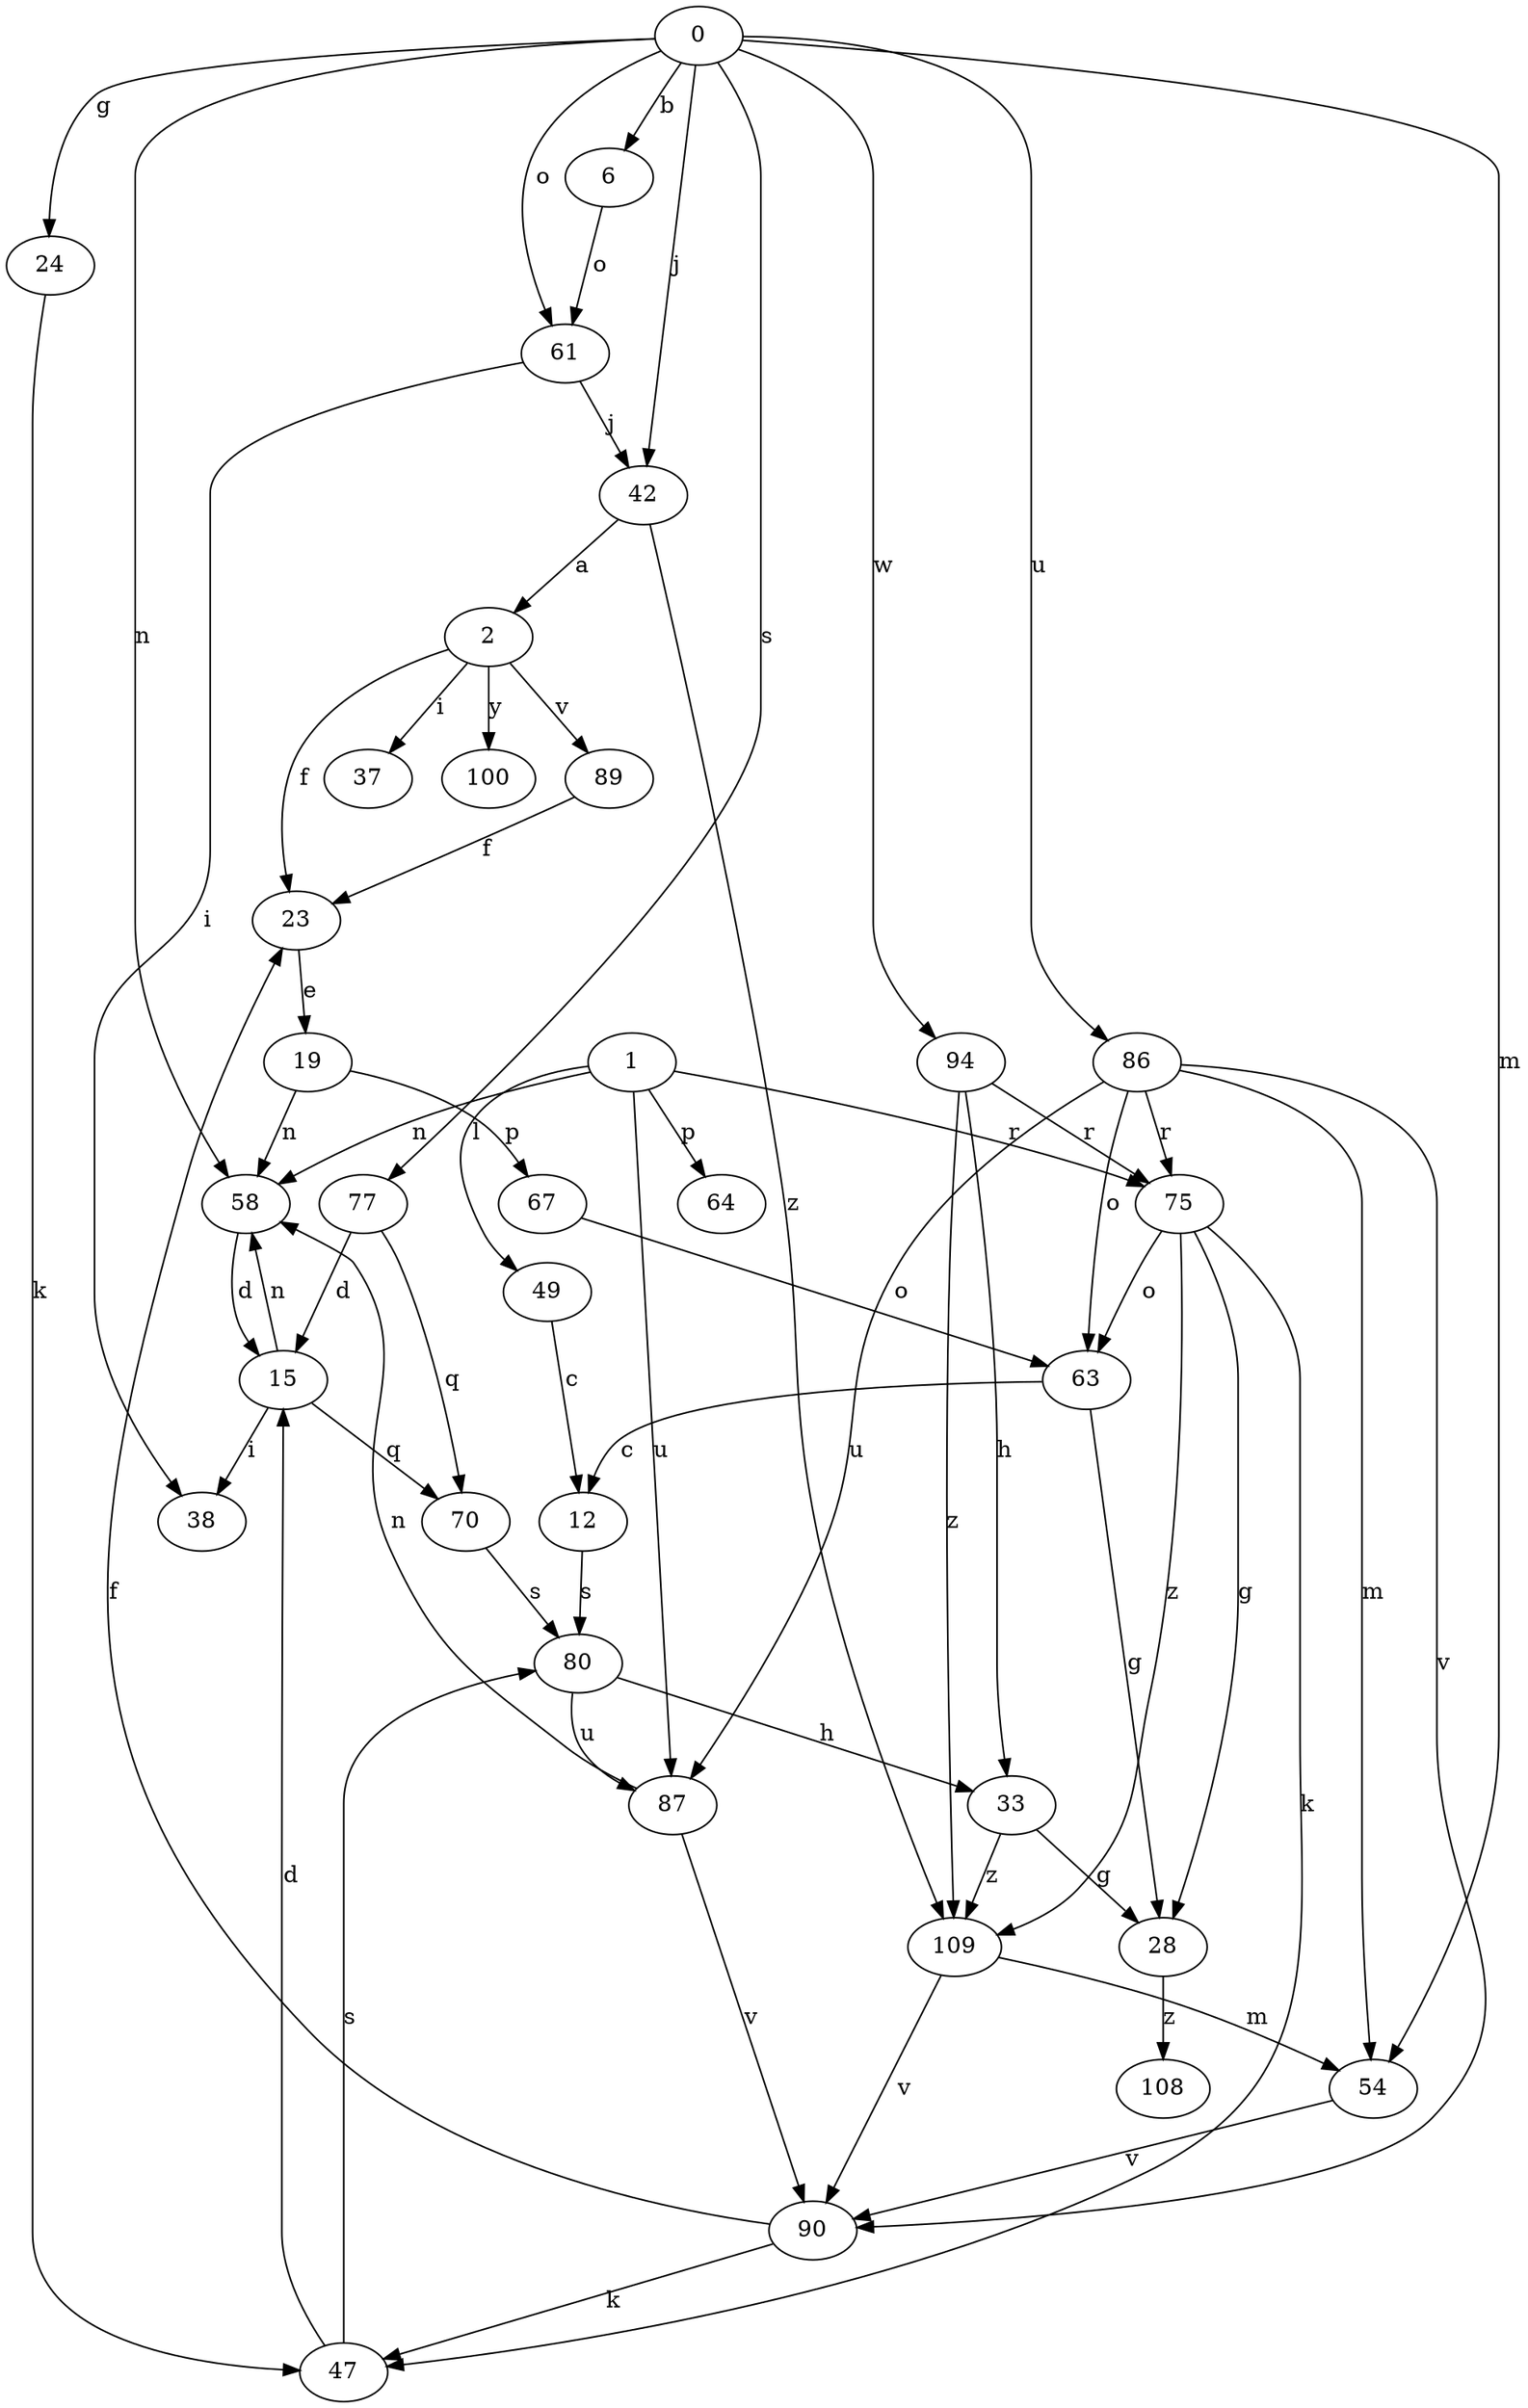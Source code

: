 strict digraph  {
0;
1;
2;
6;
12;
15;
19;
23;
24;
28;
33;
37;
38;
42;
47;
49;
54;
58;
61;
63;
64;
67;
70;
75;
77;
80;
86;
87;
89;
90;
94;
100;
108;
109;
0 -> 6  [label=b];
0 -> 24  [label=g];
0 -> 42  [label=j];
0 -> 54  [label=m];
0 -> 58  [label=n];
0 -> 61  [label=o];
0 -> 77  [label=s];
0 -> 86  [label=u];
0 -> 94  [label=w];
1 -> 49  [label=l];
1 -> 58  [label=n];
1 -> 64  [label=p];
1 -> 75  [label=r];
1 -> 87  [label=u];
2 -> 23  [label=f];
2 -> 37  [label=i];
2 -> 89  [label=v];
2 -> 100  [label=y];
6 -> 61  [label=o];
12 -> 80  [label=s];
15 -> 38  [label=i];
15 -> 58  [label=n];
15 -> 70  [label=q];
19 -> 58  [label=n];
19 -> 67  [label=p];
23 -> 19  [label=e];
24 -> 47  [label=k];
28 -> 108  [label=z];
33 -> 28  [label=g];
33 -> 109  [label=z];
42 -> 2  [label=a];
42 -> 109  [label=z];
47 -> 15  [label=d];
47 -> 80  [label=s];
49 -> 12  [label=c];
54 -> 90  [label=v];
58 -> 15  [label=d];
61 -> 38  [label=i];
61 -> 42  [label=j];
63 -> 12  [label=c];
63 -> 28  [label=g];
67 -> 63  [label=o];
70 -> 80  [label=s];
75 -> 28  [label=g];
75 -> 47  [label=k];
75 -> 63  [label=o];
75 -> 109  [label=z];
77 -> 15  [label=d];
77 -> 70  [label=q];
80 -> 33  [label=h];
80 -> 87  [label=u];
86 -> 54  [label=m];
86 -> 63  [label=o];
86 -> 75  [label=r];
86 -> 87  [label=u];
86 -> 90  [label=v];
87 -> 58  [label=n];
87 -> 90  [label=v];
89 -> 23  [label=f];
90 -> 23  [label=f];
90 -> 47  [label=k];
94 -> 33  [label=h];
94 -> 75  [label=r];
94 -> 109  [label=z];
109 -> 54  [label=m];
109 -> 90  [label=v];
}
